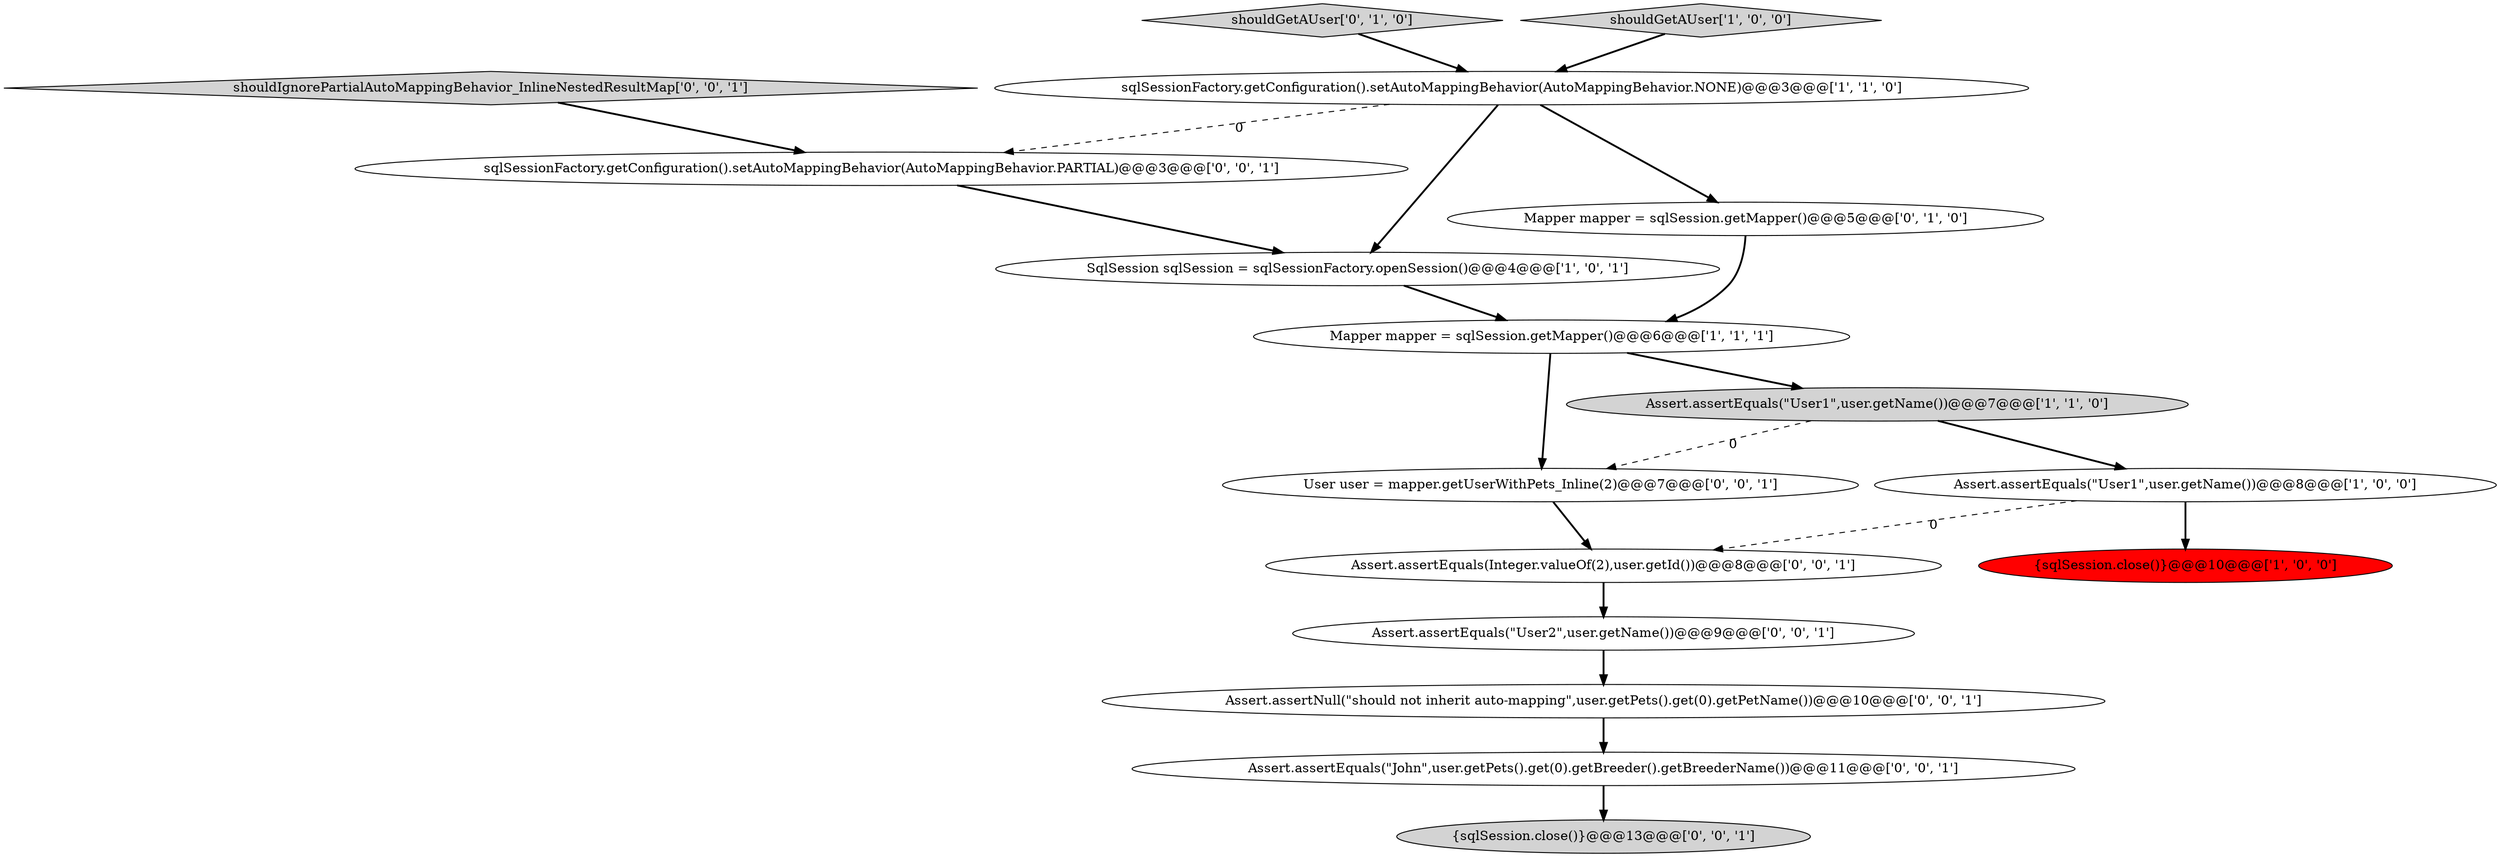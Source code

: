 digraph {
10 [style = filled, label = "Assert.assertNull(\"should not inherit auto-mapping\",user.getPets().get(0).getPetName())@@@10@@@['0', '0', '1']", fillcolor = white, shape = ellipse image = "AAA0AAABBB3BBB"];
14 [style = filled, label = "Assert.assertEquals(Integer.valueOf(2),user.getId())@@@8@@@['0', '0', '1']", fillcolor = white, shape = ellipse image = "AAA0AAABBB3BBB"];
5 [style = filled, label = "Assert.assertEquals(\"User1\",user.getName())@@@8@@@['1', '0', '0']", fillcolor = white, shape = ellipse image = "AAA0AAABBB1BBB"];
13 [style = filled, label = "User user = mapper.getUserWithPets_Inline(2)@@@7@@@['0', '0', '1']", fillcolor = white, shape = ellipse image = "AAA0AAABBB3BBB"];
3 [style = filled, label = "Assert.assertEquals(\"User1\",user.getName())@@@7@@@['1', '1', '0']", fillcolor = lightgray, shape = ellipse image = "AAA0AAABBB1BBB"];
2 [style = filled, label = "sqlSessionFactory.getConfiguration().setAutoMappingBehavior(AutoMappingBehavior.NONE)@@@3@@@['1', '1', '0']", fillcolor = white, shape = ellipse image = "AAA0AAABBB1BBB"];
16 [style = filled, label = "{sqlSession.close()}@@@13@@@['0', '0', '1']", fillcolor = lightgray, shape = ellipse image = "AAA0AAABBB3BBB"];
6 [style = filled, label = "Mapper mapper = sqlSession.getMapper()@@@6@@@['1', '1', '1']", fillcolor = white, shape = ellipse image = "AAA0AAABBB1BBB"];
0 [style = filled, label = "SqlSession sqlSession = sqlSessionFactory.openSession()@@@4@@@['1', '0', '1']", fillcolor = white, shape = ellipse image = "AAA0AAABBB1BBB"];
7 [style = filled, label = "Mapper mapper = sqlSession.getMapper()@@@5@@@['0', '1', '0']", fillcolor = white, shape = ellipse image = "AAA0AAABBB2BBB"];
9 [style = filled, label = "sqlSessionFactory.getConfiguration().setAutoMappingBehavior(AutoMappingBehavior.PARTIAL)@@@3@@@['0', '0', '1']", fillcolor = white, shape = ellipse image = "AAA0AAABBB3BBB"];
8 [style = filled, label = "shouldGetAUser['0', '1', '0']", fillcolor = lightgray, shape = diamond image = "AAA0AAABBB2BBB"];
12 [style = filled, label = "shouldIgnorePartialAutoMappingBehavior_InlineNestedResultMap['0', '0', '1']", fillcolor = lightgray, shape = diamond image = "AAA0AAABBB3BBB"];
1 [style = filled, label = "shouldGetAUser['1', '0', '0']", fillcolor = lightgray, shape = diamond image = "AAA0AAABBB1BBB"];
4 [style = filled, label = "{sqlSession.close()}@@@10@@@['1', '0', '0']", fillcolor = red, shape = ellipse image = "AAA1AAABBB1BBB"];
11 [style = filled, label = "Assert.assertEquals(\"John\",user.getPets().get(0).getBreeder().getBreederName())@@@11@@@['0', '0', '1']", fillcolor = white, shape = ellipse image = "AAA0AAABBB3BBB"];
15 [style = filled, label = "Assert.assertEquals(\"User2\",user.getName())@@@9@@@['0', '0', '1']", fillcolor = white, shape = ellipse image = "AAA0AAABBB3BBB"];
11->16 [style = bold, label=""];
6->3 [style = bold, label=""];
14->15 [style = bold, label=""];
3->5 [style = bold, label=""];
2->0 [style = bold, label=""];
1->2 [style = bold, label=""];
15->10 [style = bold, label=""];
2->7 [style = bold, label=""];
5->14 [style = dashed, label="0"];
9->0 [style = bold, label=""];
8->2 [style = bold, label=""];
12->9 [style = bold, label=""];
2->9 [style = dashed, label="0"];
0->6 [style = bold, label=""];
13->14 [style = bold, label=""];
3->13 [style = dashed, label="0"];
6->13 [style = bold, label=""];
5->4 [style = bold, label=""];
7->6 [style = bold, label=""];
10->11 [style = bold, label=""];
}
